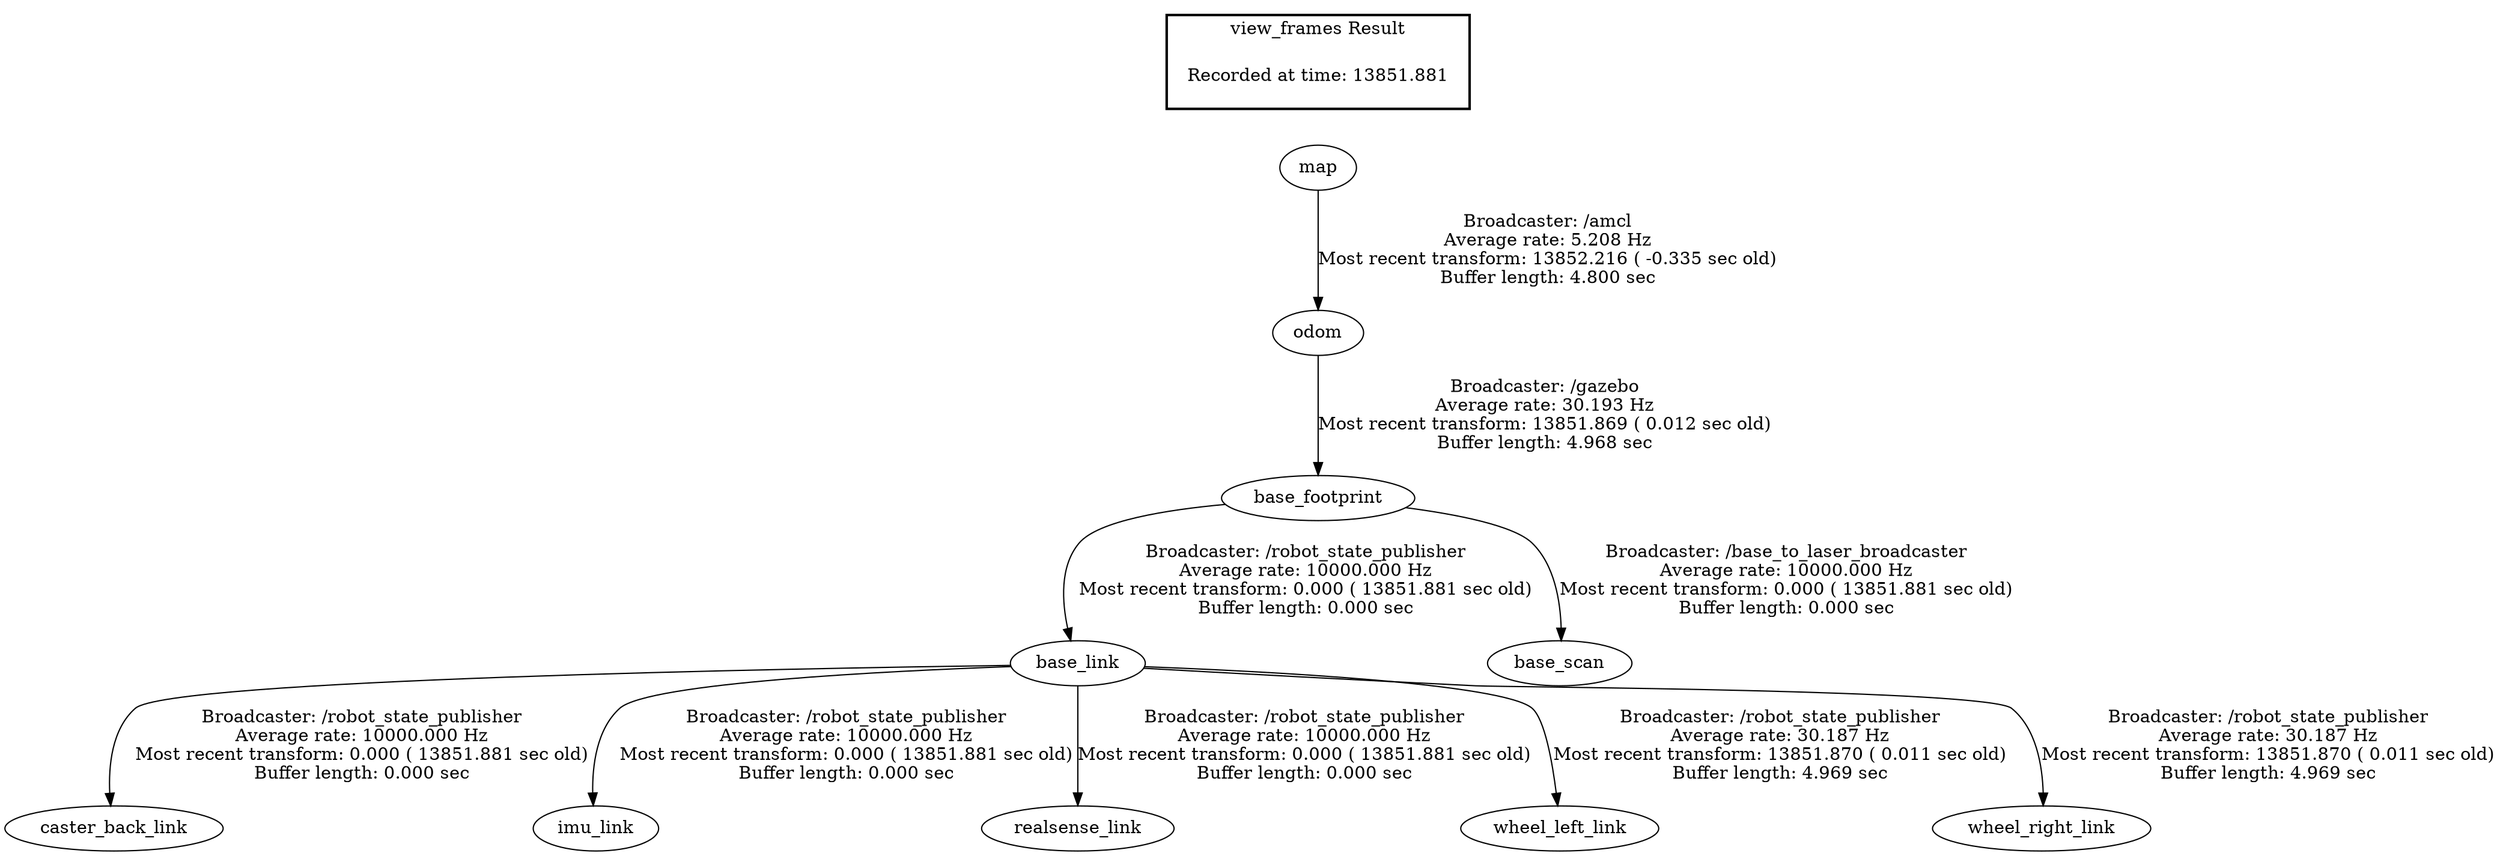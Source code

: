 digraph G {
"odom" -> "base_footprint"[label="Broadcaster: /gazebo\nAverage rate: 30.193 Hz\nMost recent transform: 13851.869 ( 0.012 sec old)\nBuffer length: 4.968 sec\n"];
"map" -> "odom"[label="Broadcaster: /amcl\nAverage rate: 5.208 Hz\nMost recent transform: 13852.216 ( -0.335 sec old)\nBuffer length: 4.800 sec\n"];
"base_footprint" -> "base_link"[label="Broadcaster: /robot_state_publisher\nAverage rate: 10000.000 Hz\nMost recent transform: 0.000 ( 13851.881 sec old)\nBuffer length: 0.000 sec\n"];
"base_link" -> "caster_back_link"[label="Broadcaster: /robot_state_publisher\nAverage rate: 10000.000 Hz\nMost recent transform: 0.000 ( 13851.881 sec old)\nBuffer length: 0.000 sec\n"];
"base_link" -> "imu_link"[label="Broadcaster: /robot_state_publisher\nAverage rate: 10000.000 Hz\nMost recent transform: 0.000 ( 13851.881 sec old)\nBuffer length: 0.000 sec\n"];
"base_link" -> "realsense_link"[label="Broadcaster: /robot_state_publisher\nAverage rate: 10000.000 Hz\nMost recent transform: 0.000 ( 13851.881 sec old)\nBuffer length: 0.000 sec\n"];
"base_footprint" -> "base_scan"[label="Broadcaster: /base_to_laser_broadcaster\nAverage rate: 10000.000 Hz\nMost recent transform: 0.000 ( 13851.881 sec old)\nBuffer length: 0.000 sec\n"];
"base_link" -> "wheel_left_link"[label="Broadcaster: /robot_state_publisher\nAverage rate: 30.187 Hz\nMost recent transform: 13851.870 ( 0.011 sec old)\nBuffer length: 4.969 sec\n"];
"base_link" -> "wheel_right_link"[label="Broadcaster: /robot_state_publisher\nAverage rate: 30.187 Hz\nMost recent transform: 13851.870 ( 0.011 sec old)\nBuffer length: 4.969 sec\n"];
edge [style=invis];
 subgraph cluster_legend { style=bold; color=black; label ="view_frames Result";
"Recorded at time: 13851.881"[ shape=plaintext ] ;
 }->"map";
}